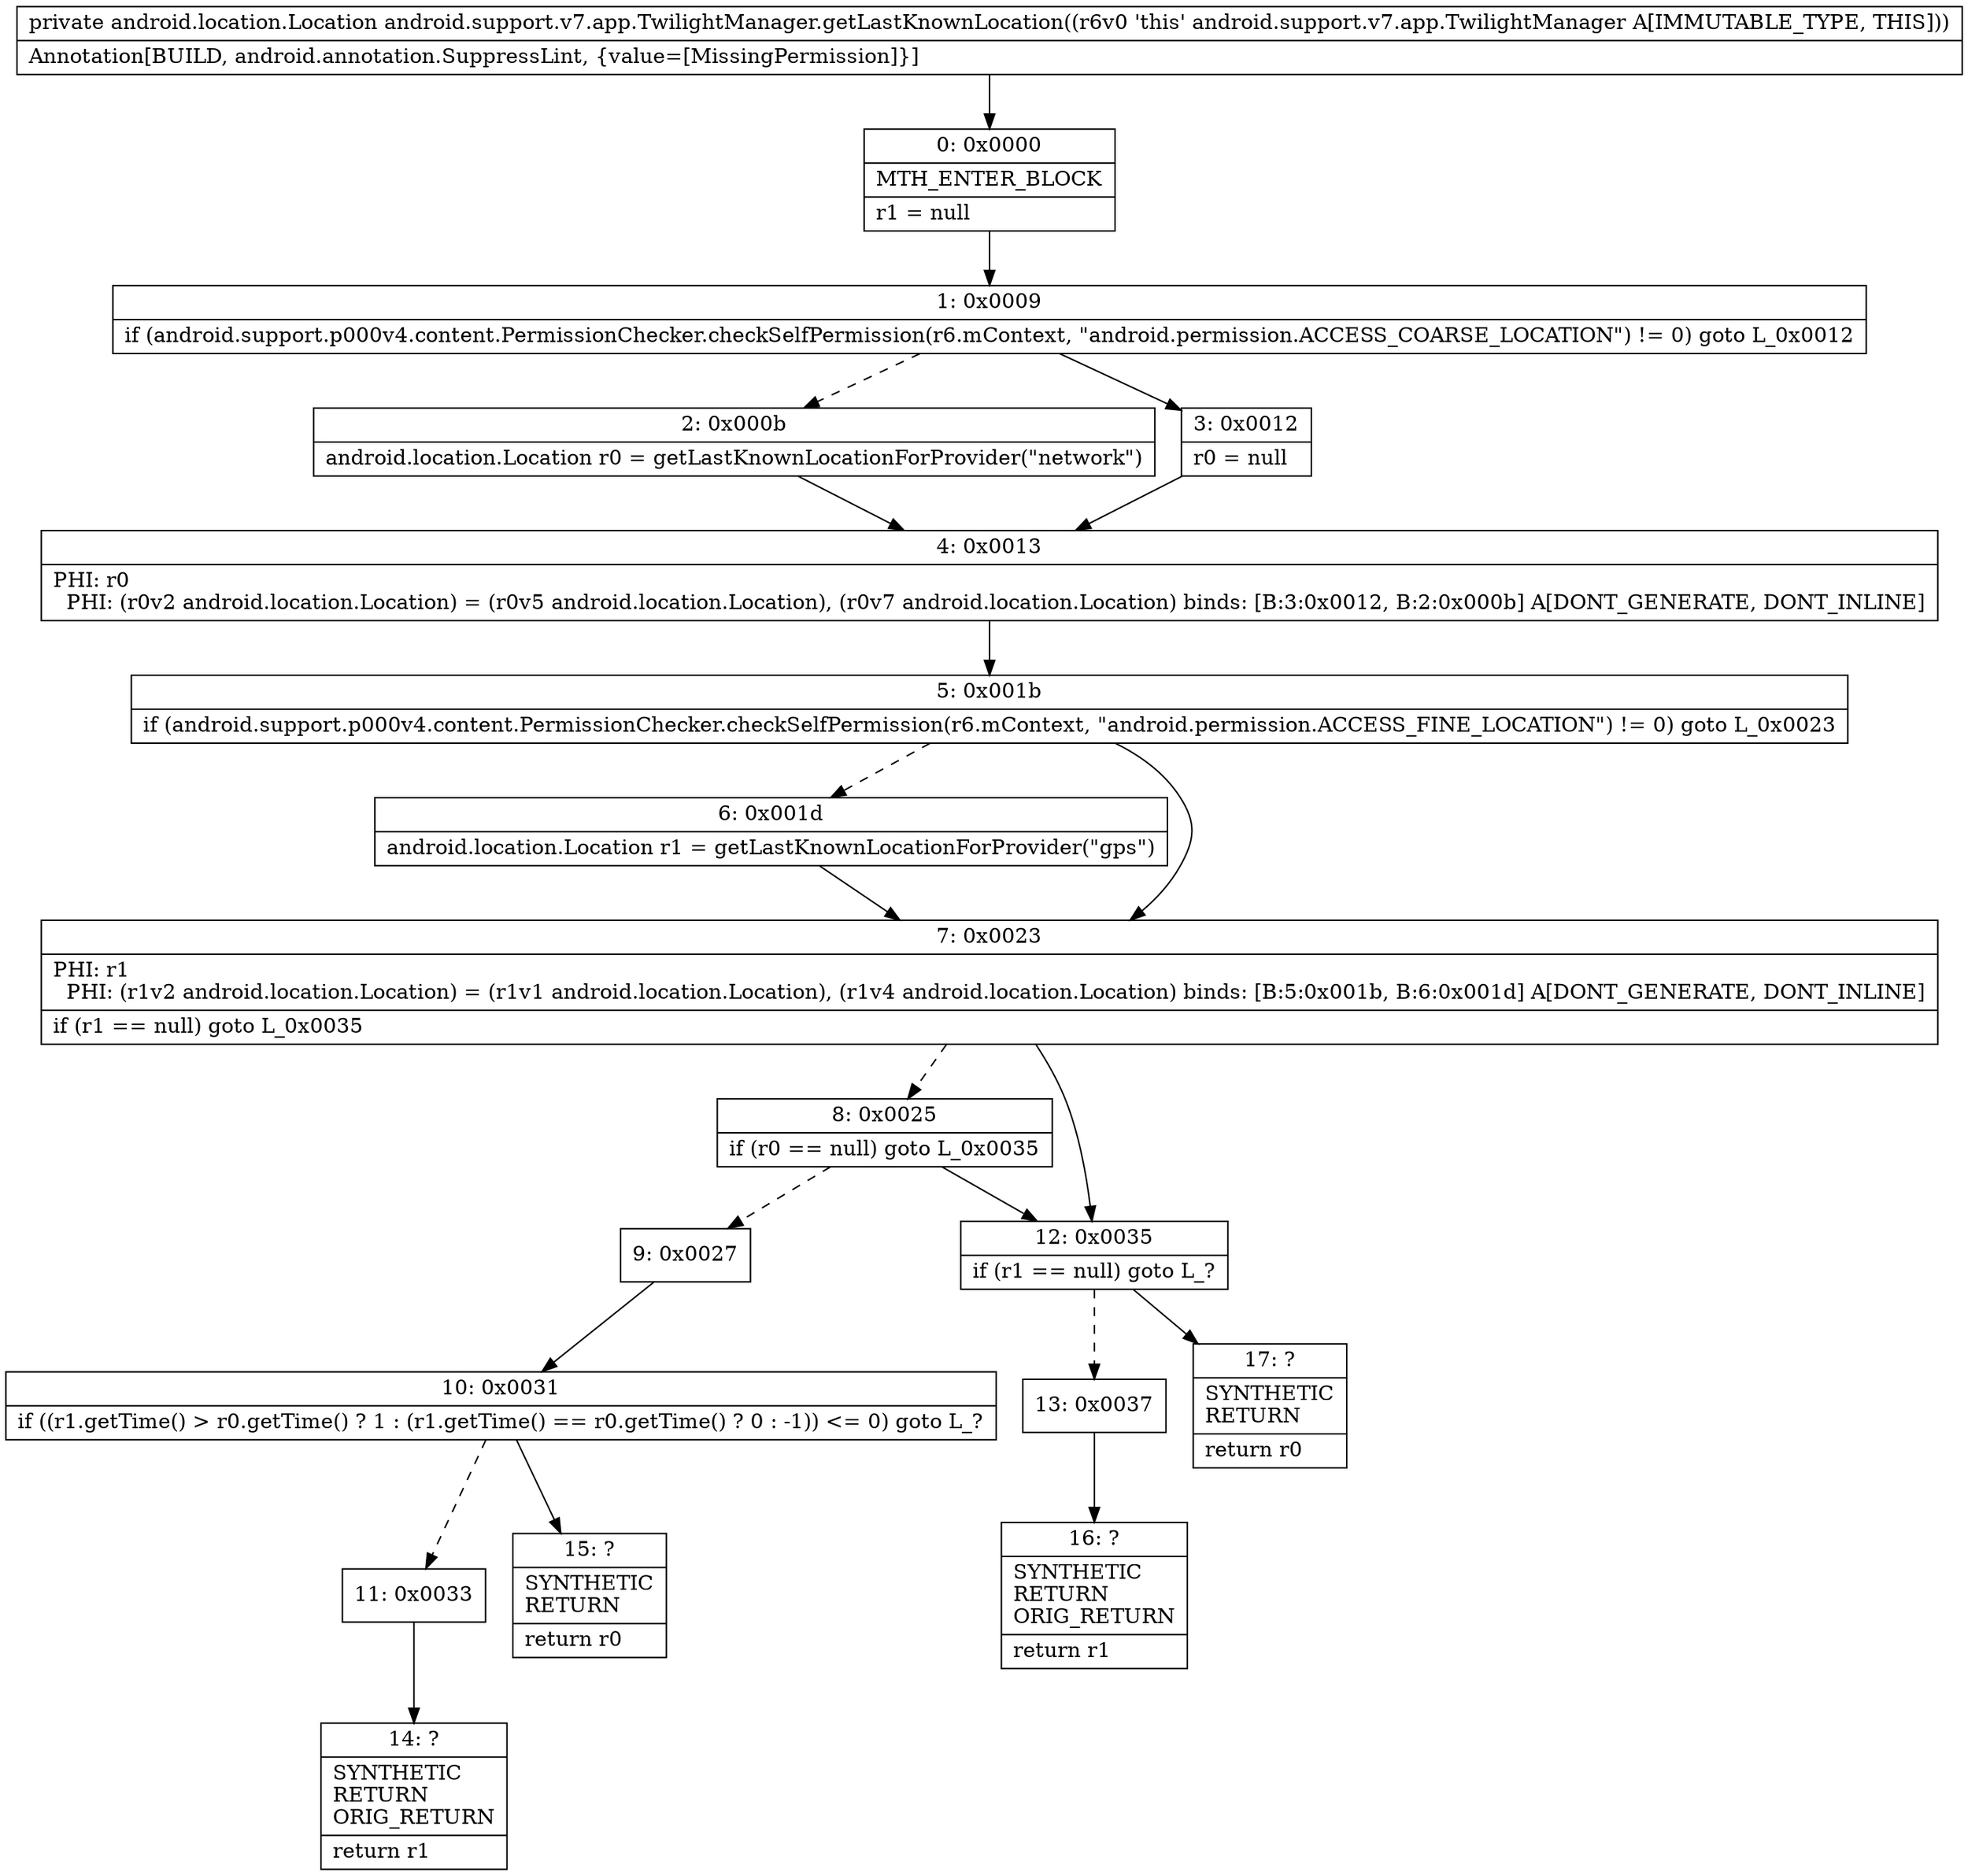 digraph "CFG forandroid.support.v7.app.TwilightManager.getLastKnownLocation()Landroid\/location\/Location;" {
Node_0 [shape=record,label="{0\:\ 0x0000|MTH_ENTER_BLOCK\l|r1 = null\l}"];
Node_1 [shape=record,label="{1\:\ 0x0009|if (android.support.p000v4.content.PermissionChecker.checkSelfPermission(r6.mContext, \"android.permission.ACCESS_COARSE_LOCATION\") != 0) goto L_0x0012\l}"];
Node_2 [shape=record,label="{2\:\ 0x000b|android.location.Location r0 = getLastKnownLocationForProvider(\"network\")\l}"];
Node_3 [shape=record,label="{3\:\ 0x0012|r0 = null\l}"];
Node_4 [shape=record,label="{4\:\ 0x0013|PHI: r0 \l  PHI: (r0v2 android.location.Location) = (r0v5 android.location.Location), (r0v7 android.location.Location) binds: [B:3:0x0012, B:2:0x000b] A[DONT_GENERATE, DONT_INLINE]\l}"];
Node_5 [shape=record,label="{5\:\ 0x001b|if (android.support.p000v4.content.PermissionChecker.checkSelfPermission(r6.mContext, \"android.permission.ACCESS_FINE_LOCATION\") != 0) goto L_0x0023\l}"];
Node_6 [shape=record,label="{6\:\ 0x001d|android.location.Location r1 = getLastKnownLocationForProvider(\"gps\")\l}"];
Node_7 [shape=record,label="{7\:\ 0x0023|PHI: r1 \l  PHI: (r1v2 android.location.Location) = (r1v1 android.location.Location), (r1v4 android.location.Location) binds: [B:5:0x001b, B:6:0x001d] A[DONT_GENERATE, DONT_INLINE]\l|if (r1 == null) goto L_0x0035\l}"];
Node_8 [shape=record,label="{8\:\ 0x0025|if (r0 == null) goto L_0x0035\l}"];
Node_9 [shape=record,label="{9\:\ 0x0027}"];
Node_10 [shape=record,label="{10\:\ 0x0031|if ((r1.getTime() \> r0.getTime() ? 1 : (r1.getTime() == r0.getTime() ? 0 : \-1)) \<= 0) goto L_?\l}"];
Node_11 [shape=record,label="{11\:\ 0x0033}"];
Node_12 [shape=record,label="{12\:\ 0x0035|if (r1 == null) goto L_?\l}"];
Node_13 [shape=record,label="{13\:\ 0x0037}"];
Node_14 [shape=record,label="{14\:\ ?|SYNTHETIC\lRETURN\lORIG_RETURN\l|return r1\l}"];
Node_15 [shape=record,label="{15\:\ ?|SYNTHETIC\lRETURN\l|return r0\l}"];
Node_16 [shape=record,label="{16\:\ ?|SYNTHETIC\lRETURN\lORIG_RETURN\l|return r1\l}"];
Node_17 [shape=record,label="{17\:\ ?|SYNTHETIC\lRETURN\l|return r0\l}"];
MethodNode[shape=record,label="{private android.location.Location android.support.v7.app.TwilightManager.getLastKnownLocation((r6v0 'this' android.support.v7.app.TwilightManager A[IMMUTABLE_TYPE, THIS]))  | Annotation[BUILD, android.annotation.SuppressLint, \{value=[MissingPermission]\}]\l}"];
MethodNode -> Node_0;
Node_0 -> Node_1;
Node_1 -> Node_2[style=dashed];
Node_1 -> Node_3;
Node_2 -> Node_4;
Node_3 -> Node_4;
Node_4 -> Node_5;
Node_5 -> Node_6[style=dashed];
Node_5 -> Node_7;
Node_6 -> Node_7;
Node_7 -> Node_8[style=dashed];
Node_7 -> Node_12;
Node_8 -> Node_9[style=dashed];
Node_8 -> Node_12;
Node_9 -> Node_10;
Node_10 -> Node_11[style=dashed];
Node_10 -> Node_15;
Node_11 -> Node_14;
Node_12 -> Node_13[style=dashed];
Node_12 -> Node_17;
Node_13 -> Node_16;
}


